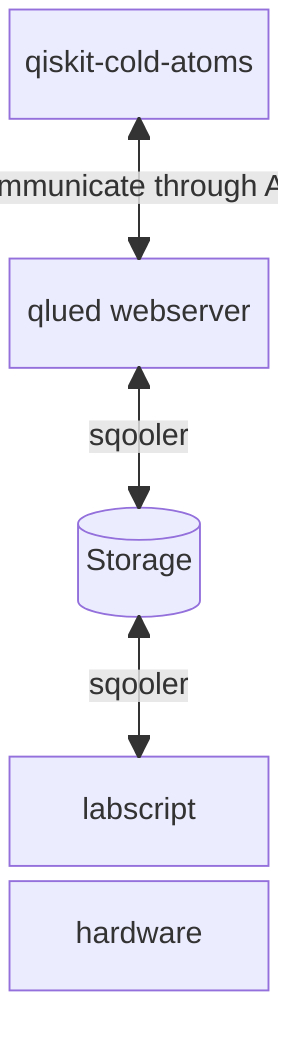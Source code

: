 block-beta
    columns 2
    qiskit["qiskit-cold-atoms"]:2
    space:2
    web["qlued webserver"]:2
    space:2
    storage[("Storage")]:2
    space:2
    labscript:2
    hardware:2
    qiskit-- "communicate through API" --> web
    web -- "communicate through API" --> qiskit
    web -- "sqooler" --> storage
    storage -- "sqooler" --> web
    storage -- "sqooler" --> labscript
    labscript -- "sqooler" --> storage